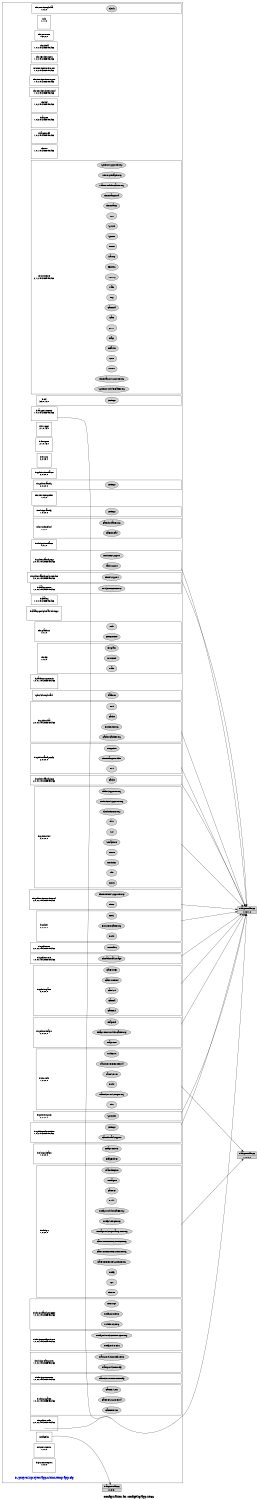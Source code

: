 digraph configuration {
    size="7.5,10";
    rankdir=LR;
    ranksep=".50 equally";
    concentrate=true;
    compound=true;
    label="\nConfiguration for configPkg/app.xe66"
  node [font=Helvetica, fontsize=14, fontcolor=black];  subgraph cluster0 {label=""; __cfg [label="D:/pxqwork/project/app-n/bios-temp/app.cfg", color=white, fontcolor=blue];
    node [font=Helvetica, fontsize=10];    subgraph cluster1 {
        label="";
        xdc_services_global__top [shape=box,label="xdc.services.global\n1,0,0,0", color=white];
        xdc_services_global__bot [shape=point,label="", style=invis];
        xdc_services_global_Clock [style=filled,fillcolor=lightgray, label="Clock"];
        xdc_services_global__top -> xdc_services_global_Clock[style=invis];
        xdc_services_global_Clock -> xdc_services_global__bot[style=invis];
    }
    subgraph cluster2 {
        label="";
        xdc__top [shape=box,label="xdc\n1,1,1,0", color=white];
        xdc__bot [shape=point,label="", style=invis];
    }
    subgraph cluster3 {
        label="";
        xdc_corevers__top [shape=box,label="xdc.corevers\n16,0,2,0", color=white];
    }
    subgraph cluster4 {
        label="";
        xdc_shelf__top [shape=box,label="xdc.shelf\n1,0,0,1542835756466", color=white];
    }
    subgraph cluster5 {
        label="";
        xdc_services_spec__top [shape=box,label="xdc.services.spec\n1,0,0,1542835756466", color=white];
    }
    subgraph cluster6 {
        label="";
        xdc_services_intern_xsr__top [shape=box,label="xdc.services.intern.xsr\n1,0,0,1542835756466", color=white];
    }
    subgraph cluster7 {
        label="";
        xdc_services_intern_gen__top [shape=box,label="xdc.services.intern.gen\n1,0,0,1542835756466", color=white];
    }
    subgraph cluster8 {
        label="";
        xdc_services_intern_cmd__top [shape=box,label="xdc.services.intern.cmd\n1,0,0,1542835756466", color=white];
    }
    subgraph cluster9 {
        label="";
        xdc_bld__top [shape=box,label="xdc.bld\n1,0,2,1542835756466", color=white];
        xdc_bld__bot [shape=point,label="", style=invis];
    }
    subgraph cluster10 {
        label="";
        ti_targets__top [shape=box,label="ti.targets\n1,0,3,1542835756466", color=white];
        ti_targets__bot [shape=point,label="", style=invis];
    }
    subgraph cluster11 {
        label="";
        ti_targets_elf__top [shape=box,label="ti.targets.elf\n1,0,0,1542835756466", color=white];
        ti_targets_elf__bot [shape=point,label="", style=invis];
    }
    subgraph cluster12 {
        label="";
        xdc_rov__top [shape=box,label="xdc.rov\n1,0,1,1542835756466", color=white];
        xdc_rov__bot [shape=point,label="", style=invis];
    }
    subgraph cluster13 {
        label="";
        xdc_runtime__top [shape=box,label="xdc.runtime\n2,1,0,1542835756466", color=white];
        xdc_runtime__bot [shape=point,label="", style=invis];
        xdc_runtime_Assert [style=filled,fillcolor=lightgray, label="Assert"];
        xdc_runtime__top -> xdc_runtime_Assert[style=invis];
        xdc_runtime_Assert -> xdc_runtime__bot[style=invis];
        xdc_runtime_Core [style=filled,fillcolor=lightgray, label="Core"];
        xdc_runtime__top -> xdc_runtime_Core[style=invis];
        xdc_runtime_Core -> xdc_runtime__bot[style=invis];
        xdc_runtime_Defaults [style=filled,fillcolor=lightgray, label="Defaults"];
        xdc_runtime__top -> xdc_runtime_Defaults[style=invis];
        xdc_runtime_Defaults -> xdc_runtime__bot[style=invis];
        xdc_runtime_Diags [style=filled,fillcolor=lightgray, label="Diags"];
        xdc_runtime__top -> xdc_runtime_Diags[style=invis];
        xdc_runtime_Diags -> xdc_runtime__bot[style=invis];
        xdc_runtime_Error [style=filled,fillcolor=lightgray, label="Error"];
        xdc_runtime__top -> xdc_runtime_Error[style=invis];
        xdc_runtime_Error -> xdc_runtime__bot[style=invis];
        xdc_runtime_Gate [style=filled,fillcolor=lightgray, label="Gate"];
        xdc_runtime__top -> xdc_runtime_Gate[style=invis];
        xdc_runtime_Gate -> xdc_runtime__bot[style=invis];
        xdc_runtime_GateNull [style=filled,fillcolor=lightgray, label="GateNull"];
        xdc_runtime__top -> xdc_runtime_GateNull[style=invis];
        xdc_runtime_GateNull -> xdc_runtime__bot[style=invis];
        xdc_runtime_Log [style=filled,fillcolor=lightgray, label="Log"];
        xdc_runtime__top -> xdc_runtime_Log[style=invis];
        xdc_runtime_Log -> xdc_runtime__bot[style=invis];
        xdc_runtime_Main [style=filled,fillcolor=lightgray, label="Main"];
        xdc_runtime__top -> xdc_runtime_Main[style=invis];
        xdc_runtime_Main -> xdc_runtime__bot[style=invis];
        xdc_runtime_Memory [style=filled,fillcolor=lightgray, label="Memory"];
        xdc_runtime__top -> xdc_runtime_Memory[style=invis];
        xdc_runtime_Memory -> xdc_runtime__bot[style=invis];
        xdc_runtime_Registry [style=filled,fillcolor=lightgray, label="Registry"];
        xdc_runtime__top -> xdc_runtime_Registry[style=invis];
        xdc_runtime_Registry -> xdc_runtime__bot[style=invis];
        xdc_runtime_Startup [style=filled,fillcolor=lightgray, label="Startup"];
        xdc_runtime__top -> xdc_runtime_Startup[style=invis];
        xdc_runtime_Startup -> xdc_runtime__bot[style=invis];
        xdc_runtime_Reset [style=filled,fillcolor=lightgray, label="Reset"];
        xdc_runtime__top -> xdc_runtime_Reset[style=invis];
        xdc_runtime_Reset -> xdc_runtime__bot[style=invis];
        xdc_runtime_System [style=filled,fillcolor=lightgray, label="System"];
        xdc_runtime__top -> xdc_runtime_System[style=invis];
        xdc_runtime_System -> xdc_runtime__bot[style=invis];
        xdc_runtime_SysStd [style=filled,fillcolor=lightgray, label="SysStd"];
        xdc_runtime__top -> xdc_runtime_SysStd[style=invis];
        xdc_runtime_SysStd -> xdc_runtime__bot[style=invis];
        xdc_runtime_Text [style=filled,fillcolor=lightgray, label="Text"];
        xdc_runtime__top -> xdc_runtime_Text[style=invis];
        xdc_runtime_Text -> xdc_runtime__bot[style=invis];
        xdc_runtime_Timestamp [style=filled,fillcolor=lightgray, label="Timestamp"];
        xdc_runtime__top -> xdc_runtime_Timestamp[style=invis];
        xdc_runtime_Timestamp -> xdc_runtime__bot[style=invis];
        xdc_runtime_TimestampNull [style=filled,fillcolor=lightgray, label="TimestampNull"];
        xdc_runtime__top -> xdc_runtime_TimestampNull[style=invis];
        xdc_runtime_TimestampNull -> xdc_runtime__bot[style=invis];
        xdc_runtime_Main_Module_GateProxy [style=filled,fillcolor=lightgray, label="Main_Module_GateProxy"];
        xdc_runtime__top -> xdc_runtime_Main_Module_GateProxy[style=invis];
        xdc_runtime_Main_Module_GateProxy -> xdc_runtime__bot[style=invis];
        xdc_runtime_Memory_HeapProxy [style=filled,fillcolor=lightgray, label="Memory_HeapProxy"];
        xdc_runtime__top -> xdc_runtime_Memory_HeapProxy[style=invis];
        xdc_runtime_Memory_HeapProxy -> xdc_runtime__bot[style=invis];
        xdc_runtime_System_SupportProxy [style=filled,fillcolor=lightgray, label="System_SupportProxy"];
        xdc_runtime__top -> xdc_runtime_System_SupportProxy[style=invis];
        xdc_runtime_System_SupportProxy -> xdc_runtime__bot[style=invis];
        xdc_runtime_System_Module_GateProxy [style=filled,fillcolor=lightgray, label="System_Module_GateProxy"];
        xdc_runtime__top -> xdc_runtime_System_Module_GateProxy[style=invis];
        xdc_runtime_System_Module_GateProxy -> xdc_runtime__bot[style=invis];
        xdc_runtime_Timestamp_SupportProxy [style=filled,fillcolor=lightgray, label="Timestamp_SupportProxy"];
        xdc_runtime__top -> xdc_runtime_Timestamp_SupportProxy[style=invis];
        xdc_runtime_Timestamp_SupportProxy -> xdc_runtime__bot[style=invis];
    }
    subgraph cluster14 {
        label="";
        ti_targets_rts6000__top [shape=box,label="ti.targets.rts6000\n1,0,0,1542835756466", color=white];
        ti_targets_rts6000__bot [shape=point,label="", style=invis];
    }
    subgraph cluster15 {
        label="";
        ti_csl__top [shape=box,label="ti.csl\n3,3,0,13,0", color=white];
        ti_csl__bot [shape=point,label="", style=invis];
        ti_csl_Settings [style=filled,fillcolor=lightgray, label="Settings"];
        ti_csl__top -> ti_csl_Settings[style=invis];
        ti_csl_Settings -> ti_csl__bot[style=invis];
    }
    subgraph cluster16 {
        label="";
        ti_drv_cppi__top [shape=box,label="ti.drv.cppi\n2,1,0,13,0", color=white];
        ti_drv_cppi__bot [shape=point,label="", style=invis];
    }
    subgraph cluster17 {
        label="";
        ti_drv_qmss__top [shape=box,label="ti.drv.qmss\n2,1,0,16,0", color=white];
        ti_drv_qmss__bot [shape=point,label="", style=invis];
    }
    subgraph cluster18 {
        label="";
        ti_drv_rm__top [shape=box,label="ti.drv.rm\n2,2,0,3,0", color=white];
        ti_drv_rm__bot [shape=point,label="", style=invis];
    }
    subgraph cluster19 {
        label="";
        ti_sysbios_interfaces__top [shape=box,label="ti.sysbios.interfaces\n2,0,0,0,0", color=white];
    }
    subgraph cluster20 {
        label="";
        ti_sysbios_family__top [shape=box,label="ti.sysbios.family\n2,0,0,0,0", color=white];
        ti_sysbios_family__bot [shape=point,label="", style=invis];
        ti_sysbios_family_Settings [style=filled,fillcolor=lightgray, label="Settings"];
        ti_sysbios_family__top -> ti_sysbios_family_Settings[style=invis];
        ti_sysbios_family_Settings -> ti_sysbios_family__bot[style=invis];
    }
    subgraph cluster21 {
        label="";
        xdc_services_getset__top [shape=box,label="xdc.services.getset\n1,0,0,0", color=white];
        xdc_services_getset__bot [shape=point,label="", style=invis];
    }
    subgraph cluster22 {
        label="";
        ti_sdo_ipc_family__top [shape=box,label="ti.sdo.ipc.family\n1,0,0,0,0", color=white];
        ti_sdo_ipc_family__bot [shape=point,label="", style=invis];
        ti_sdo_ipc_family_Settings [style=filled,fillcolor=lightgray, label="Settings"];
        ti_sdo_ipc_family__top -> ti_sdo_ipc_family_Settings[style=invis];
        ti_sdo_ipc_family_Settings -> ti_sdo_ipc_family__bot[style=invis];
    }
    subgraph cluster23 {
        label="";
        xdc_runtime_knl__top [shape=box,label="xdc.runtime.knl\n1,0,0,0", color=white];
        xdc_runtime_knl__bot [shape=point,label="", style=invis];
        xdc_runtime_knl_GateThread [style=filled,fillcolor=lightgray, label="GateThread"];
        xdc_runtime_knl__top -> xdc_runtime_knl_GateThread[style=invis];
        xdc_runtime_knl_GateThread -> xdc_runtime_knl__bot[style=invis];
        xdc_runtime_knl_GateThread_Proxy [style=filled,fillcolor=lightgray, label="GateThread_Proxy"];
        xdc_runtime_knl__top -> xdc_runtime_knl_GateThread_Proxy[style=invis];
        xdc_runtime_knl_GateThread_Proxy -> xdc_runtime_knl__bot[style=invis];
    }
    subgraph cluster24 {
        label="";
        ti_sdo_ipc_interfaces__top [shape=box,label="ti.sdo.ipc.interfaces\n1,0,1,0", color=white];
    }
    subgraph cluster25 {
        label="";
        ti_sysbios_family_c62__top [shape=box,label="ti.sysbios.family.c62\n2,0,0,0,1542835756466", color=white];
        ti_sysbios_family_c62__bot [shape=point,label="", style=invis];
        ti_sysbios_family_c62_TaskSupport [style=filled,fillcolor=lightgray, label="TaskSupport"];
        ti_sysbios_family_c62__top -> ti_sysbios_family_c62_TaskSupport[style=invis];
        ti_sysbios_family_c62_TaskSupport -> ti_sysbios_family_c62__bot[style=invis];
        ti_sysbios_family_c62_IntrinsicsSupport [style=filled,fillcolor=lightgray, label="IntrinsicsSupport"];
        ti_sysbios_family_c62__top -> ti_sysbios_family_c62_IntrinsicsSupport[style=invis];
        ti_sysbios_family_c62_IntrinsicsSupport -> ti_sysbios_family_c62__bot[style=invis];
    }
    subgraph cluster26 {
        label="";
        ti_sysbios_family_c64p_tci6488__top [shape=box,label="ti.sysbios.family.c64p.tci6488\n2,0,0,0,1542835756466", color=white];
        ti_sysbios_family_c64p_tci6488__bot [shape=point,label="", style=invis];
        ti_sysbios_family_c64p_tci6488_TimerSupport [style=filled,fillcolor=lightgray, label="TimerSupport"];
        ti_sysbios_family_c64p_tci6488__top -> ti_sysbios_family_c64p_tci6488_TimerSupport[style=invis];
        ti_sysbios_family_c64p_tci6488_TimerSupport -> ti_sysbios_family_c64p_tci6488__bot[style=invis];
    }
    subgraph cluster27 {
        label="";
        ti_catalog_c6000__top [shape=box,label="ti.catalog.c6000\n1,0,0,0,1542835756466", color=white];
        ti_catalog_c6000__bot [shape=point,label="", style=invis];
        ti_catalog_c6000_TMS320C66AK2H12 [style=filled,fillcolor=lightgray, label="TMS320C66AK2H12"];
        ti_catalog_c6000__top -> ti_catalog_c6000_TMS320C66AK2H12[style=invis];
        ti_catalog_c6000_TMS320C66AK2H12 -> ti_catalog_c6000__bot[style=invis];
    }
    subgraph cluster28 {
        label="";
        ti_catalog__top [shape=box,label="ti.catalog\n1,0,0,1542835756466", color=white];
    }
    subgraph cluster29 {
        label="";
        ti_catalog_peripherals_hdvicp2__top [shape=box,label="ti.catalog.peripherals.hdvicp2\n", color=white];
        ti_catalog_peripherals_hdvicp2__bot [shape=point,label="", style=invis];
    }
    subgraph cluster30 {
        label="";
        xdc_platform__top [shape=box,label="xdc.platform\n1,0,1,0", color=white];
        xdc_platform__bot [shape=point,label="", style=invis];
        xdc_platform_ExeContext [style=filled,fillcolor=lightgray, label="ExeContext"];
        xdc_platform__top -> xdc_platform_ExeContext[style=invis];
        xdc_platform_ExeContext -> xdc_platform__bot[style=invis];
        xdc_platform_Utils [style=filled,fillcolor=lightgray, label="Utils"];
        xdc_platform__top -> xdc_platform_Utils[style=invis];
        xdc_platform_Utils -> xdc_platform__bot[style=invis];
    }
    subgraph cluster31 {
        label="";
        xdc_cfg__top [shape=box,label="xdc.cfg\n1,0,2,0", color=white];
        xdc_cfg__bot [shape=point,label="", style=invis];
        xdc_cfg_Program [style=filled,fillcolor=lightgray, label="Program"];
        xdc_cfg__top -> xdc_cfg_Program[style=invis];
        xdc_cfg_Program -> xdc_cfg__bot[style=invis];
        xdc_cfg_Main [style=filled,fillcolor=lightgray, label="Main"];
        xdc_cfg__top -> xdc_cfg_Main[style=invis];
        xdc_cfg_Main -> xdc_cfg__bot[style=invis];
        xdc_cfg_SourceDir [style=filled,fillcolor=lightgray, label="SourceDir"];
        xdc_cfg__top -> xdc_cfg_SourceDir[style=invis];
        xdc_cfg_SourceDir -> xdc_cfg__bot[style=invis];
    }
    subgraph cluster32 {
        label="";
        ti_platforms_generic__top [shape=box,label="ti.platforms.generic\n1,0,0,1,1542835756466", color=white];
        ti_platforms_generic__bot [shape=point,label="", style=invis];
    }
    subgraph cluster33 {
        label="";
        cyhc_k2h_myboard__top [shape=box,label="cyhc.k2h.myboard\n", color=white];
        cyhc_k2h_myboard__bot [shape=point,label="", style=invis];
        cyhc_k2h_myboard_Platform [style=filled,fillcolor=lightgray, label="Platform"];
        cyhc_k2h_myboard__top -> cyhc_k2h_myboard_Platform[style=invis];
        cyhc_k2h_myboard_Platform -> cyhc_k2h_myboard__bot[style=invis];
    }
    subgraph cluster34 {
        label="";
        ti_sysbios_hal__top [shape=box,label="ti.sysbios.hal\n2,0,0,0,1542835756466", color=white];
        ti_sysbios_hal__bot [shape=point,label="", style=invis];
        ti_sysbios_hal_Cache [style=filled,fillcolor=lightgray, label="Cache"];
        ti_sysbios_hal__top -> ti_sysbios_hal_Cache[style=invis];
        ti_sysbios_hal_Cache -> ti_sysbios_hal__bot[style=invis];
        ti_sysbios_hal_Hwi [style=filled,fillcolor=lightgray, label="Hwi"];
        ti_sysbios_hal__top -> ti_sysbios_hal_Hwi[style=invis];
        ti_sysbios_hal_Hwi -> ti_sysbios_hal__bot[style=invis];
        ti_sysbios_hal_Cache_CacheProxy [style=filled,fillcolor=lightgray, label="Cache_CacheProxy"];
        ti_sysbios_hal__top -> ti_sysbios_hal_Cache_CacheProxy[style=invis];
        ti_sysbios_hal_Cache_CacheProxy -> ti_sysbios_hal__bot[style=invis];
        ti_sysbios_hal_Hwi_HwiProxy [style=filled,fillcolor=lightgray, label="Hwi_HwiProxy"];
        ti_sysbios_hal__top -> ti_sysbios_hal_Hwi_HwiProxy[style=invis];
        ti_sysbios_hal_Hwi_HwiProxy -> ti_sysbios_hal__bot[style=invis];
    }
    subgraph cluster35 {
        label="";
        ti_sysbios_family_c64p__top [shape=box,label="ti.sysbios.family.c64p\n2,0,0,0,0", color=white];
        ti_sysbios_family_c64p__bot [shape=point,label="", style=invis];
        ti_sysbios_family_c64p_Exception [style=filled,fillcolor=lightgray, label="Exception"];
        ti_sysbios_family_c64p__top -> ti_sysbios_family_c64p_Exception[style=invis];
        ti_sysbios_family_c64p_Exception -> ti_sysbios_family_c64p__bot[style=invis];
        ti_sysbios_family_c64p_Hwi [style=filled,fillcolor=lightgray, label="Hwi"];
        ti_sysbios_family_c64p__top -> ti_sysbios_family_c64p_Hwi[style=invis];
        ti_sysbios_family_c64p_Hwi -> ti_sysbios_family_c64p__bot[style=invis];
        ti_sysbios_family_c64p_TimestampProvider [style=filled,fillcolor=lightgray, label="TimestampProvider"];
        ti_sysbios_family_c64p__top -> ti_sysbios_family_c64p_TimestampProvider[style=invis];
        ti_sysbios_family_c64p_TimestampProvider -> ti_sysbios_family_c64p__bot[style=invis];
    }
    subgraph cluster36 {
        label="";
        ti_sysbios_family_c66__top [shape=box,label="ti.sysbios.family.c66\n2,0,0,0,1542835756466", color=white];
        ti_sysbios_family_c66__bot [shape=point,label="", style=invis];
        ti_sysbios_family_c66_Cache [style=filled,fillcolor=lightgray, label="Cache"];
        ti_sysbios_family_c66__top -> ti_sysbios_family_c66_Cache[style=invis];
        ti_sysbios_family_c66_Cache -> ti_sysbios_family_c66__bot[style=invis];
    }
    subgraph cluster37 {
        label="";
        ti_sysbios_knl__top [shape=box,label="ti.sysbios.knl\n2,0,0,0,0", color=white];
        ti_sysbios_knl__bot [shape=point,label="", style=invis];
        ti_sysbios_knl_Clock [style=filled,fillcolor=lightgray, label="Clock"];
        ti_sysbios_knl__top -> ti_sysbios_knl_Clock[style=invis];
        ti_sysbios_knl_Clock -> ti_sysbios_knl__bot[style=invis];
        ti_sysbios_knl_Idle [style=filled,fillcolor=lightgray, label="Idle"];
        ti_sysbios_knl__top -> ti_sysbios_knl_Idle[style=invis];
        ti_sysbios_knl_Idle -> ti_sysbios_knl__bot[style=invis];
        ti_sysbios_knl_Intrinsics [style=filled,fillcolor=lightgray, label="Intrinsics"];
        ti_sysbios_knl__top -> ti_sysbios_knl_Intrinsics[style=invis];
        ti_sysbios_knl_Intrinsics -> ti_sysbios_knl__bot[style=invis];
        ti_sysbios_knl_Queue [style=filled,fillcolor=lightgray, label="Queue"];
        ti_sysbios_knl__top -> ti_sysbios_knl_Queue[style=invis];
        ti_sysbios_knl_Queue -> ti_sysbios_knl__bot[style=invis];
        ti_sysbios_knl_Semaphore [style=filled,fillcolor=lightgray, label="Semaphore"];
        ti_sysbios_knl__top -> ti_sysbios_knl_Semaphore[style=invis];
        ti_sysbios_knl_Semaphore -> ti_sysbios_knl__bot[style=invis];
        ti_sysbios_knl_Swi [style=filled,fillcolor=lightgray, label="Swi"];
        ti_sysbios_knl__top -> ti_sysbios_knl_Swi[style=invis];
        ti_sysbios_knl_Swi -> ti_sysbios_knl__bot[style=invis];
        ti_sysbios_knl_Task [style=filled,fillcolor=lightgray, label="Task"];
        ti_sysbios_knl__top -> ti_sysbios_knl_Task[style=invis];
        ti_sysbios_knl_Task -> ti_sysbios_knl__bot[style=invis];
        ti_sysbios_knl_Clock_TimerProxy [style=filled,fillcolor=lightgray, label="Clock_TimerProxy"];
        ti_sysbios_knl__top -> ti_sysbios_knl_Clock_TimerProxy[style=invis];
        ti_sysbios_knl_Clock_TimerProxy -> ti_sysbios_knl__bot[style=invis];
        ti_sysbios_knl_Intrinsics_SupportProxy [style=filled,fillcolor=lightgray, label="Intrinsics_SupportProxy"];
        ti_sysbios_knl__top -> ti_sysbios_knl_Intrinsics_SupportProxy[style=invis];
        ti_sysbios_knl_Intrinsics_SupportProxy -> ti_sysbios_knl__bot[style=invis];
        ti_sysbios_knl_Task_SupportProxy [style=filled,fillcolor=lightgray, label="Task_SupportProxy"];
        ti_sysbios_knl__top -> ti_sysbios_knl_Task_SupportProxy[style=invis];
        ti_sysbios_knl_Task_SupportProxy -> ti_sysbios_knl__bot[style=invis];
    }
    subgraph cluster38 {
        label="";
        ti_sysbios_timers_timer64__top [shape=box,label="ti.sysbios.timers.timer64\n2,0,0,0,1542835756466", color=white];
        ti_sysbios_timers_timer64__bot [shape=point,label="", style=invis];
        ti_sysbios_timers_timer64_Timer [style=filled,fillcolor=lightgray, label="Timer"];
        ti_sysbios_timers_timer64__top -> ti_sysbios_timers_timer64_Timer[style=invis];
        ti_sysbios_timers_timer64_Timer -> ti_sysbios_timers_timer64__bot[style=invis];
        ti_sysbios_timers_timer64_Timer_TimerSupportProxy [style=filled,fillcolor=lightgray, label="Timer_TimerSupportProxy"];
        ti_sysbios_timers_timer64__top -> ti_sysbios_timers_timer64_Timer_TimerSupportProxy[style=invis];
        ti_sysbios_timers_timer64_Timer_TimerSupportProxy -> ti_sysbios_timers_timer64__bot[style=invis];
    }
    subgraph cluster39 {
        label="";
        ti_sysbios__top [shape=box,label="ti.sysbios\n2,0,0,0,0", color=white];
        ti_sysbios__bot [shape=point,label="", style=invis];
        ti_sysbios_BIOS [style=filled,fillcolor=lightgray, label="BIOS"];
        ti_sysbios__top -> ti_sysbios_BIOS[style=invis];
        ti_sysbios_BIOS -> ti_sysbios__bot[style=invis];
        ti_sysbios_Build [style=filled,fillcolor=lightgray, label="Build"];
        ti_sysbios__top -> ti_sysbios_Build[style=invis];
        ti_sysbios_Build -> ti_sysbios__bot[style=invis];
        ti_sysbios_BIOS_RtsGateProxy [style=filled,fillcolor=lightgray, label="BIOS_RtsGateProxy"];
        ti_sysbios__top -> ti_sysbios_BIOS_RtsGateProxy[style=invis];
        ti_sysbios_BIOS_RtsGateProxy -> ti_sysbios__bot[style=invis];
    }
    subgraph cluster40 {
        label="";
        ti_sysbios_rts__top [shape=box,label="ti.sysbios.rts\n2,0,0,0,1542835756466", color=white];
        ti_sysbios_rts__bot [shape=point,label="", style=invis];
        ti_sysbios_rts_MemAlloc [style=filled,fillcolor=lightgray, label="MemAlloc"];
        ti_sysbios_rts__top -> ti_sysbios_rts_MemAlloc[style=invis];
        ti_sysbios_rts_MemAlloc -> ti_sysbios_rts__bot[style=invis];
    }
    subgraph cluster41 {
        label="";
        ti_sysbios_rts_ti__top [shape=box,label="ti.sysbios.rts.ti\n1,0,0,0,1542835756466", color=white];
        ti_sysbios_rts_ti__bot [shape=point,label="", style=invis];
        ti_sysbios_rts_ti_ThreadLocalStorage [style=filled,fillcolor=lightgray, label="ThreadLocalStorage"];
        ti_sysbios_rts_ti__top -> ti_sysbios_rts_ti_ThreadLocalStorage[style=invis];
        ti_sysbios_rts_ti_ThreadLocalStorage -> ti_sysbios_rts_ti__bot[style=invis];
    }
    subgraph cluster42 {
        label="";
        ti_sysbios_gates__top [shape=box,label="ti.sysbios.gates\n2,0,0,0,0", color=white];
        ti_sysbios_gates__bot [shape=point,label="", style=invis];
        ti_sysbios_gates_GateHwi [style=filled,fillcolor=lightgray, label="GateHwi"];
        ti_sysbios_gates__top -> ti_sysbios_gates_GateHwi[style=invis];
        ti_sysbios_gates_GateHwi -> ti_sysbios_gates__bot[style=invis];
        ti_sysbios_gates_GateAll [style=filled,fillcolor=lightgray, label="GateAll"];
        ti_sysbios_gates__top -> ti_sysbios_gates_GateAll[style=invis];
        ti_sysbios_gates_GateAll -> ti_sysbios_gates__bot[style=invis];
        ti_sysbios_gates_GateSwi [style=filled,fillcolor=lightgray, label="GateSwi"];
        ti_sysbios_gates__top -> ti_sysbios_gates_GateSwi[style=invis];
        ti_sysbios_gates_GateSwi -> ti_sysbios_gates__bot[style=invis];
        ti_sysbios_gates_GateMutexPri [style=filled,fillcolor=lightgray, label="GateMutexPri"];
        ti_sysbios_gates__top -> ti_sysbios_gates_GateMutexPri[style=invis];
        ti_sysbios_gates_GateMutexPri -> ti_sysbios_gates__bot[style=invis];
        ti_sysbios_gates_GateMutex [style=filled,fillcolor=lightgray, label="GateMutex"];
        ti_sysbios_gates__top -> ti_sysbios_gates_GateMutex[style=invis];
        ti_sysbios_gates_GateMutex -> ti_sysbios_gates__bot[style=invis];
    }
    subgraph cluster43 {
        label="";
        ti_sysbios_heaps__top [shape=box,label="ti.sysbios.heaps\n2,0,0,0,0", color=white];
        ti_sysbios_heaps__bot [shape=point,label="", style=invis];
        ti_sysbios_heaps_HeapBuf [style=filled,fillcolor=lightgray, label="HeapBuf"];
        ti_sysbios_heaps__top -> ti_sysbios_heaps_HeapBuf[style=invis];
        ti_sysbios_heaps_HeapBuf -> ti_sysbios_heaps__bot[style=invis];
        ti_sysbios_heaps_HeapMem [style=filled,fillcolor=lightgray, label="HeapMem"];
        ti_sysbios_heaps__top -> ti_sysbios_heaps_HeapMem[style=invis];
        ti_sysbios_heaps_HeapMem -> ti_sysbios_heaps__bot[style=invis];
        ti_sysbios_heaps_HeapMem_Module_GateProxy [style=filled,fillcolor=lightgray, label="HeapMem_Module_GateProxy"];
        ti_sysbios_heaps__top -> ti_sysbios_heaps_HeapMem_Module_GateProxy[style=invis];
        ti_sysbios_heaps_HeapMem_Module_GateProxy -> ti_sysbios_heaps__bot[style=invis];
    }
    subgraph cluster44 {
        label="";
        ti_sdo_utils__top [shape=box,label="ti.sdo.utils\n1,0,0,0,0", color=white];
        ti_sdo_utils__bot [shape=point,label="", style=invis];
        ti_sdo_utils_Build [style=filled,fillcolor=lightgray, label="Build"];
        ti_sdo_utils__top -> ti_sdo_utils_Build[style=invis];
        ti_sdo_utils_Build -> ti_sdo_utils__bot[style=invis];
        ti_sdo_utils_NameServer [style=filled,fillcolor=lightgray, label="NameServer"];
        ti_sdo_utils__top -> ti_sdo_utils_NameServer[style=invis];
        ti_sdo_utils_NameServer -> ti_sdo_utils__bot[style=invis];
        ti_sdo_utils_NameServerRemoteNull [style=filled,fillcolor=lightgray, label="NameServerRemoteNull"];
        ti_sdo_utils__top -> ti_sdo_utils_NameServerRemoteNull[style=invis];
        ti_sdo_utils_NameServerRemoteNull -> ti_sdo_utils__bot[style=invis];
        ti_sdo_utils_MultiProc [style=filled,fillcolor=lightgray, label="MultiProc"];
        ti_sdo_utils__top -> ti_sdo_utils_MultiProc[style=invis];
        ti_sdo_utils_MultiProc -> ti_sdo_utils__bot[style=invis];
        ti_sdo_utils_List [style=filled,fillcolor=lightgray, label="List"];
        ti_sdo_utils__top -> ti_sdo_utils_List[style=invis];
        ti_sdo_utils_List -> ti_sdo_utils__bot[style=invis];
        ti_sdo_utils_NameServer_SetupProxy [style=filled,fillcolor=lightgray, label="NameServer_SetupProxy"];
        ti_sdo_utils__top -> ti_sdo_utils_NameServer_SetupProxy[style=invis];
        ti_sdo_utils_NameServer_SetupProxy -> ti_sdo_utils__bot[style=invis];
    }
    subgraph cluster45 {
        label="";
        ti_sysbios_syncs__top [shape=box,label="ti.sysbios.syncs\n2,0,0,0,0", color=white];
        ti_sysbios_syncs__bot [shape=point,label="", style=invis];
        ti_sysbios_syncs_SyncSem [style=filled,fillcolor=lightgray, label="SyncSem"];
        ti_sysbios_syncs__top -> ti_sysbios_syncs_SyncSem[style=invis];
        ti_sysbios_syncs_SyncSem -> ti_sysbios_syncs__bot[style=invis];
    }
    subgraph cluster46 {
        label="";
        ti_sysbios_xdcruntime__top [shape=box,label="ti.sysbios.xdcruntime\n1,0,0,1542835756466", color=white];
        ti_sysbios_xdcruntime__bot [shape=point,label="", style=invis];
        ti_sysbios_xdcruntime_GateThreadSupport [style=filled,fillcolor=lightgray, label="GateThreadSupport"];
        ti_sysbios_xdcruntime__top -> ti_sysbios_xdcruntime_GateThreadSupport[style=invis];
        ti_sysbios_xdcruntime_GateThreadSupport -> ti_sysbios_xdcruntime__bot[style=invis];
        ti_sysbios_xdcruntime_Settings [style=filled,fillcolor=lightgray, label="Settings"];
        ti_sysbios_xdcruntime__top -> ti_sysbios_xdcruntime_Settings[style=invis];
        ti_sysbios_xdcruntime_Settings -> ti_sysbios_xdcruntime__bot[style=invis];
    }
    subgraph cluster47 {
        label="";
        ti_sysbios_utils__top [shape=box,label="ti.sysbios.utils\n2,0,0,0,1542835756466", color=white];
        ti_sysbios_utils__bot [shape=point,label="", style=invis];
    }
    subgraph cluster48 {
        label="";
        ti_sdo_ipc_heaps__top [shape=box,label="ti.sdo.ipc.heaps\n1,0,0,0,0", color=white];
        ti_sdo_ipc_heaps__bot [shape=point,label="", style=invis];
        ti_sdo_ipc_heaps_HeapBufMP [style=filled,fillcolor=lightgray, label="HeapBufMP"];
        ti_sdo_ipc_heaps__top -> ti_sdo_ipc_heaps_HeapBufMP[style=invis];
        ti_sdo_ipc_heaps_HeapBufMP -> ti_sdo_ipc_heaps__bot[style=invis];
        ti_sdo_ipc_heaps_HeapMemMP [style=filled,fillcolor=lightgray, label="HeapMemMP"];
        ti_sdo_ipc_heaps__top -> ti_sdo_ipc_heaps_HeapMemMP[style=invis];
        ti_sdo_ipc_heaps_HeapMemMP -> ti_sdo_ipc_heaps__bot[style=invis];
    }
    subgraph cluster49 {
        label="";
        ti_sdo_ipc__top [shape=box,label="ti.sdo.ipc\n1,0,0,0,0", color=white];
        ti_sdo_ipc__bot [shape=point,label="", style=invis];
        ti_sdo_ipc_Build [style=filled,fillcolor=lightgray, label="Build"];
        ti_sdo_ipc__top -> ti_sdo_ipc_Build[style=invis];
        ti_sdo_ipc_Build -> ti_sdo_ipc__bot[style=invis];
        ti_sdo_ipc_GateMP [style=filled,fillcolor=lightgray, label="GateMP"];
        ti_sdo_ipc__top -> ti_sdo_ipc_GateMP[style=invis];
        ti_sdo_ipc_GateMP -> ti_sdo_ipc__bot[style=invis];
        ti_sdo_ipc_MessageQ [style=filled,fillcolor=lightgray, label="MessageQ"];
        ti_sdo_ipc__top -> ti_sdo_ipc_MessageQ[style=invis];
        ti_sdo_ipc_MessageQ -> ti_sdo_ipc__bot[style=invis];
        ti_sdo_ipc_SharedRegion [style=filled,fillcolor=lightgray, label="SharedRegion"];
        ti_sdo_ipc__top -> ti_sdo_ipc_SharedRegion[style=invis];
        ti_sdo_ipc_SharedRegion -> ti_sdo_ipc__bot[style=invis];
        ti_sdo_ipc_ListMP [style=filled,fillcolor=lightgray, label="ListMP"];
        ti_sdo_ipc__top -> ti_sdo_ipc_ListMP[style=invis];
        ti_sdo_ipc_ListMP -> ti_sdo_ipc__bot[style=invis];
        ti_sdo_ipc_Ipc [style=filled,fillcolor=lightgray, label="Ipc"];
        ti_sdo_ipc__top -> ti_sdo_ipc_Ipc[style=invis];
        ti_sdo_ipc_Ipc -> ti_sdo_ipc__bot[style=invis];
        ti_sdo_ipc_Notify [style=filled,fillcolor=lightgray, label="Notify"];
        ti_sdo_ipc__top -> ti_sdo_ipc_Notify[style=invis];
        ti_sdo_ipc_Notify -> ti_sdo_ipc__bot[style=invis];
        ti_sdo_ipc_GateMP_RemoteSystemProxy [style=filled,fillcolor=lightgray, label="GateMP_RemoteSystemProxy"];
        ti_sdo_ipc__top -> ti_sdo_ipc_GateMP_RemoteSystemProxy[style=invis];
        ti_sdo_ipc_GateMP_RemoteSystemProxy -> ti_sdo_ipc__bot[style=invis];
        ti_sdo_ipc_GateMP_RemoteCustom1Proxy [style=filled,fillcolor=lightgray, label="GateMP_RemoteCustom1Proxy"];
        ti_sdo_ipc__top -> ti_sdo_ipc_GateMP_RemoteCustom1Proxy[style=invis];
        ti_sdo_ipc_GateMP_RemoteCustom1Proxy -> ti_sdo_ipc__bot[style=invis];
        ti_sdo_ipc_GateMP_RemoteCustom2Proxy [style=filled,fillcolor=lightgray, label="GateMP_RemoteCustom2Proxy"];
        ti_sdo_ipc__top -> ti_sdo_ipc_GateMP_RemoteCustom2Proxy[style=invis];
        ti_sdo_ipc_GateMP_RemoteCustom2Proxy -> ti_sdo_ipc__bot[style=invis];
        ti_sdo_ipc_MessageQ_SetupTransportProxy [style=filled,fillcolor=lightgray, label="MessageQ_SetupTransportProxy"];
        ti_sdo_ipc__top -> ti_sdo_ipc_MessageQ_SetupTransportProxy[style=invis];
        ti_sdo_ipc_MessageQ_SetupTransportProxy -> ti_sdo_ipc__bot[style=invis];
        ti_sdo_ipc_Notify_SetupProxy [style=filled,fillcolor=lightgray, label="Notify_SetupProxy"];
        ti_sdo_ipc__top -> ti_sdo_ipc_Notify_SetupProxy[style=invis];
        ti_sdo_ipc_Notify_SetupProxy -> ti_sdo_ipc__bot[style=invis];
        ti_sdo_ipc_Notify_Module_GateProxy [style=filled,fillcolor=lightgray, label="Notify_Module_GateProxy"];
        ti_sdo_ipc__top -> ti_sdo_ipc_Notify_Module_GateProxy[style=invis];
        ti_sdo_ipc_Notify_Module_GateProxy -> ti_sdo_ipc__bot[style=invis];
    }
    subgraph cluster50 {
        label="";
        ti_sdo_ipc_family_tci663x__top [shape=box,label="ti.sdo.ipc.family.tci663x\n1,0,0,0,1542835756466", color=white];
        ti_sdo_ipc_family_tci663x__bot [shape=point,label="", style=invis];
        ti_sdo_ipc_family_tci663x_Interrupt [style=filled,fillcolor=lightgray, label="Interrupt"];
        ti_sdo_ipc_family_tci663x__top -> ti_sdo_ipc_family_tci663x_Interrupt[style=invis];
        ti_sdo_ipc_family_tci663x_Interrupt -> ti_sdo_ipc_family_tci663x__bot[style=invis];
        ti_sdo_ipc_family_tci663x_MultiProcSetup [style=filled,fillcolor=lightgray, label="MultiProcSetup"];
        ti_sdo_ipc_family_tci663x__top -> ti_sdo_ipc_family_tci663x_MultiProcSetup[style=invis];
        ti_sdo_ipc_family_tci663x_MultiProcSetup -> ti_sdo_ipc_family_tci663x__bot[style=invis];
        ti_sdo_ipc_family_tci663x_NotifyCircSetup [style=filled,fillcolor=lightgray, label="NotifyCircSetup"];
        ti_sdo_ipc_family_tci663x__top -> ti_sdo_ipc_family_tci663x_NotifyCircSetup[style=invis];
        ti_sdo_ipc_family_tci663x_NotifyCircSetup -> ti_sdo_ipc_family_tci663x__bot[style=invis];
    }
    subgraph cluster51 {
        label="";
        ti_sdo_ipc_notifyDrivers__top [shape=box,label="ti.sdo.ipc.notifyDrivers\n1,0,0,0,1542835756466", color=white];
        ti_sdo_ipc_notifyDrivers__bot [shape=point,label="", style=invis];
        ti_sdo_ipc_notifyDrivers_NotifyDriverCirc [style=filled,fillcolor=lightgray, label="NotifyDriverCirc"];
        ti_sdo_ipc_notifyDrivers__top -> ti_sdo_ipc_notifyDrivers_NotifyDriverCirc[style=invis];
        ti_sdo_ipc_notifyDrivers_NotifyDriverCirc -> ti_sdo_ipc_notifyDrivers__bot[style=invis];
        ti_sdo_ipc_notifyDrivers_NotifyDriverCirc_InterruptProxy [style=filled,fillcolor=lightgray, label="NotifyDriverCirc_InterruptProxy"];
        ti_sdo_ipc_notifyDrivers__top -> ti_sdo_ipc_notifyDrivers_NotifyDriverCirc_InterruptProxy[style=invis];
        ti_sdo_ipc_notifyDrivers_NotifyDriverCirc_InterruptProxy -> ti_sdo_ipc_notifyDrivers__bot[style=invis];
    }
    subgraph cluster52 {
        label="";
        ti_sdo_ipc_transports__top [shape=box,label="ti.sdo.ipc.transports\n1,0,0,0,1542835756466", color=white];
        ti_sdo_ipc_transports__bot [shape=point,label="", style=invis];
        ti_sdo_ipc_transports_TransportShmNotify [style=filled,fillcolor=lightgray, label="TransportShmNotify"];
        ti_sdo_ipc_transports__top -> ti_sdo_ipc_transports_TransportShmNotify[style=invis];
        ti_sdo_ipc_transports_TransportShmNotify -> ti_sdo_ipc_transports__bot[style=invis];
        ti_sdo_ipc_transports_TransportShmNotifySetup [style=filled,fillcolor=lightgray, label="TransportShmNotifySetup"];
        ti_sdo_ipc_transports__top -> ti_sdo_ipc_transports_TransportShmNotifySetup[style=invis];
        ti_sdo_ipc_transports_TransportShmNotifySetup -> ti_sdo_ipc_transports__bot[style=invis];
    }
    subgraph cluster53 {
        label="";
        ti_sdo_ipc_nsremote__top [shape=box,label="ti.sdo.ipc.nsremote\n1,0,0,0,1542835756466", color=white];
        ti_sdo_ipc_nsremote__bot [shape=point,label="", style=invis];
        ti_sdo_ipc_nsremote_NameServerRemoteNotify [style=filled,fillcolor=lightgray, label="NameServerRemoteNotify"];
        ti_sdo_ipc_nsremote__top -> ti_sdo_ipc_nsremote_NameServerRemoteNotify[style=invis];
        ti_sdo_ipc_nsremote_NameServerRemoteNotify -> ti_sdo_ipc_nsremote__bot[style=invis];
    }
    subgraph cluster54 {
        label="";
        ti_sdo_ipc_gates__top [shape=box,label="ti.sdo.ipc.gates\n1,0,0,0,1542835756466", color=white];
        ti_sdo_ipc_gates__bot [shape=point,label="", style=invis];
        ti_sdo_ipc_gates_GateHWSem [style=filled,fillcolor=lightgray, label="GateHWSem"];
        ti_sdo_ipc_gates__top -> ti_sdo_ipc_gates_GateHWSem[style=invis];
        ti_sdo_ipc_gates_GateHWSem -> ti_sdo_ipc_gates__bot[style=invis];
        ti_sdo_ipc_gates_GatePeterson [style=filled,fillcolor=lightgray, label="GatePeterson"];
        ti_sdo_ipc_gates__top -> ti_sdo_ipc_gates_GatePeterson[style=invis];
        ti_sdo_ipc_gates_GatePeterson -> ti_sdo_ipc_gates__bot[style=invis];
        ti_sdo_ipc_gates_GateMPSupportNull [style=filled,fillcolor=lightgray, label="GateMPSupportNull"];
        ti_sdo_ipc_gates__top -> ti_sdo_ipc_gates_GateMPSupportNull[style=invis];
        ti_sdo_ipc_gates_GateMPSupportNull -> ti_sdo_ipc_gates__bot[style=invis];
    }
    subgraph cluster55 {
        label="";
        configPkg__top [shape=box,label="configPkg\n", color=white];
    }
    subgraph cluster56 {
        label="";
        xdc_services_io__top [shape=box,label="xdc.services.io\n1,0,0,0", color=white];
        xdc_services_io__bot [shape=point,label="", style=invis];
    }
    subgraph cluster57 {
        label="";
        ti_ipc_remoteproc__top [shape=box,label="ti.ipc.remoteproc\n1,0,0,0", color=white];
        ti_ipc_remoteproc__bot [shape=point,label="", style=invis];
    }
  }
  node [font=Helvetica, fontsize=10];
    ti_targets_elf_C66__1_0_8__1_2 [shape=record,label="ti.targets.elf.C66|1,0,8.1,2",style=filled, fillcolor=lightgrey];
    ti_targets_rts6000__bot -> ti_targets_elf_C66__1_0_8__1_2 [ltail=cluster14];
    ti_targets_elf_C66__1_0_8__1_2 [shape=record,label="ti.targets.elf.C66|1,0,8.1,2",style=filled, fillcolor=lightgrey];
    ti_sysbios_family_c62__bot -> ti_targets_elf_C66__1_0_8__1_2 [ltail=cluster25];
    ti_targets_elf_C66__1_0_8__1_2 [shape=record,label="ti.targets.elf.C66|1,0,8.1,2",style=filled, fillcolor=lightgrey];
    ti_sysbios_family_c64p_tci6488__bot -> ti_targets_elf_C66__1_0_8__1_2 [ltail=cluster26];
    ti_targets_elf_C66__1_0_8__1_2 [shape=record,label="ti.targets.elf.C66|1,0,8.1,2",style=filled, fillcolor=lightgrey];
    ti_sysbios_hal__bot -> ti_targets_elf_C66__1_0_8__1_2 [ltail=cluster34];
    ti_targets_elf_C66__1_0_8__1_2 [shape=record,label="ti.targets.elf.C66|1,0,8.1,2",style=filled, fillcolor=lightgrey];
    ti_sysbios_family_c64p__bot -> ti_targets_elf_C66__1_0_8__1_2 [ltail=cluster35];
    ti_targets_elf_C66__1_0_8__1_2 [shape=record,label="ti.targets.elf.C66|1,0,8.1,2",style=filled, fillcolor=lightgrey];
    ti_sysbios_family_c66__bot -> ti_targets_elf_C66__1_0_8__1_2 [ltail=cluster36];
    ti_targets_elf_C66__1_0_8__1_2 [shape=record,label="ti.targets.elf.C66|1,0,8.1,2",style=filled, fillcolor=lightgrey];
    ti_sysbios_knl__bot -> ti_targets_elf_C66__1_0_8__1_2 [ltail=cluster37];
    ti_targets_elf_C66__1_0_8__1_2 [shape=record,label="ti.targets.elf.C66|1,0,8.1,2",style=filled, fillcolor=lightgrey];
    ti_sysbios_timers_timer64__bot -> ti_targets_elf_C66__1_0_8__1_2 [ltail=cluster38];
    ti_targets_elf_C66__1_0_8__1_2 [shape=record,label="ti.targets.elf.C66|1,0,8.1,2",style=filled, fillcolor=lightgrey];
    ti_sysbios__bot -> ti_targets_elf_C66__1_0_8__1_2 [ltail=cluster39];
    ti_targets_elf_C66__1_0_8__1_2 [shape=record,label="ti.targets.elf.C66|1,0,8.1,2",style=filled, fillcolor=lightgrey];
    ti_sysbios_rts_ti__bot -> ti_targets_elf_C66__1_0_8__1_2 [ltail=cluster41];
    ti_targets_elf_C66__1_0_8__1_2 [shape=record,label="ti.targets.elf.C66|1,0,8.1,2",style=filled, fillcolor=lightgrey];
    ti_sysbios_gates__bot -> ti_targets_elf_C66__1_0_8__1_2 [ltail=cluster42];
    ti_targets_elf_C66__1_0_8__1_2 [shape=record,label="ti.targets.elf.C66|1,0,8.1,2",style=filled, fillcolor=lightgrey];
    ti_sysbios_heaps__bot -> ti_targets_elf_C66__1_0_8__1_2 [ltail=cluster43];
    ti_targets_elf_C66__1_0_8__2_2 [shape=record,label="ti.targets.elf.C66|1,0,8.2,2",style=filled, fillcolor=lightgrey];
    ti_sdo_utils__bot -> ti_targets_elf_C66__1_0_8__2_2 [ltail=cluster44];
    ti_targets_elf_C66__1_0_8__1_2 [shape=record,label="ti.targets.elf.C66|1,0,8.1,2",style=filled, fillcolor=lightgrey];
    ti_sysbios_syncs__bot -> ti_targets_elf_C66__1_0_8__1_2 [ltail=cluster45];
    ti_targets_elf_C66__1_0_8__1_2 [shape=record,label="ti.targets.elf.C66|1,0,8.1,2",style=filled, fillcolor=lightgrey];
    ti_sysbios_xdcruntime__bot -> ti_targets_elf_C66__1_0_8__1_2 [ltail=cluster46];
    ti_targets_elf_C66__1_0_8__1_2 [shape=record,label="ti.targets.elf.C66|1,0,8.1,2",style=filled, fillcolor=lightgrey];
    ti_sysbios_utils__bot -> ti_targets_elf_C66__1_0_8__1_2 [ltail=cluster47];
    ti_targets_elf_C66__1_0_8__2_2 [shape=record,label="ti.targets.elf.C66|1,0,8.2,2",style=filled, fillcolor=lightgrey];
    ti_sdo_ipc__bot -> ti_targets_elf_C66__1_0_8__2_2 [ltail=cluster49];
    ti_targets_elf_C66__1_0_8__3_1 [shape=record,label="ti.targets.elf.C66|1,0,8.3,1",style=filled, fillcolor=lightgrey];
    configPkg__top -> ti_targets_elf_C66__1_0_8__3_1 [ltail=cluster55];
}
